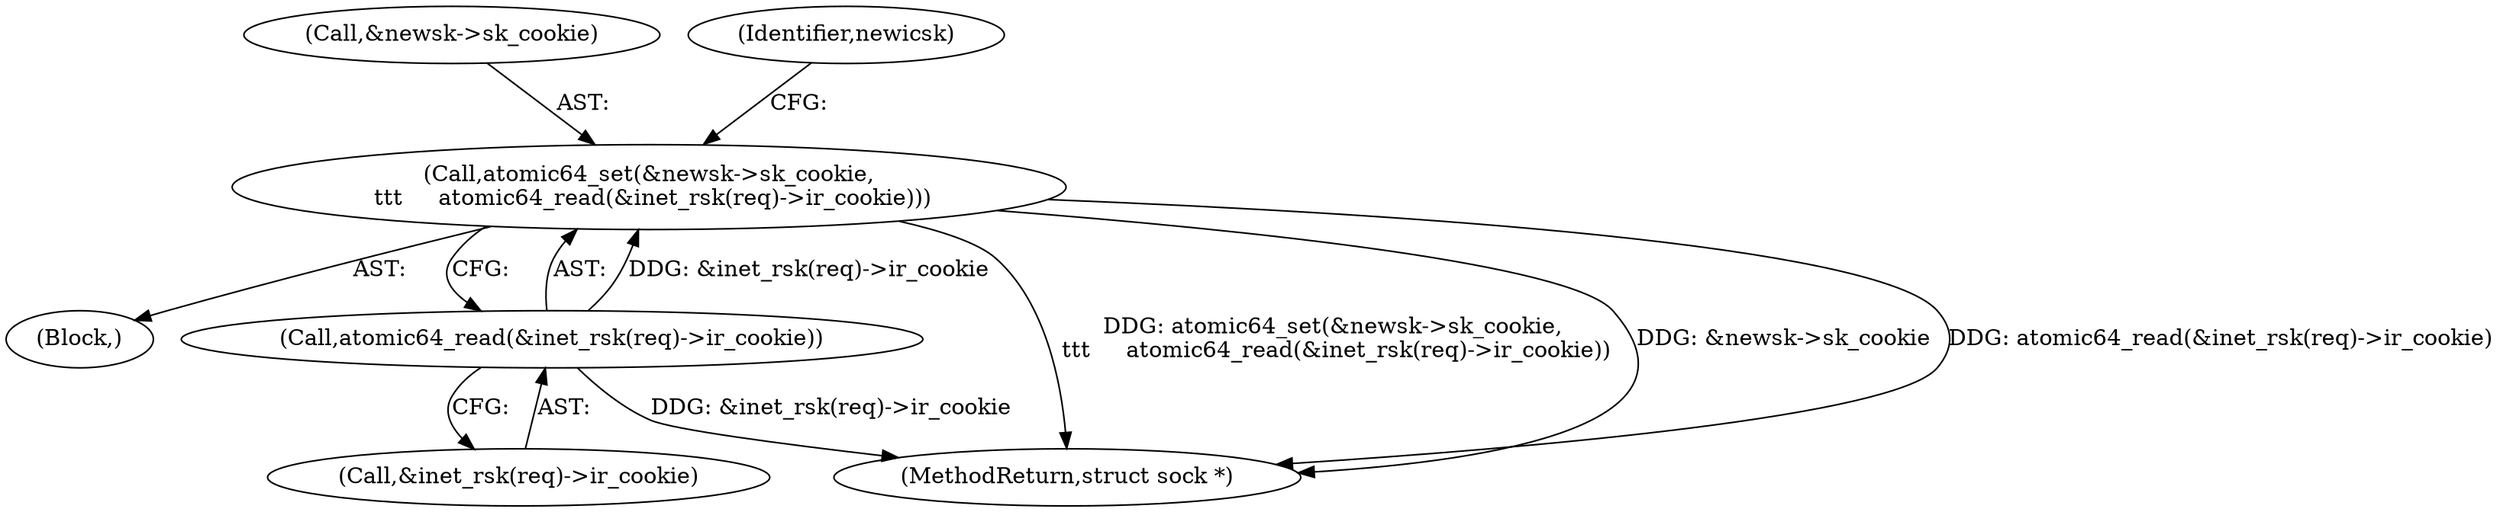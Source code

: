 digraph "0_linux_657831ffc38e30092a2d5f03d385d710eb88b09a@pointer" {
"1000181" [label="(Call,atomic64_set(&newsk->sk_cookie,\n \t\t\t     atomic64_read(&inet_rsk(req)->ir_cookie)))"];
"1000186" [label="(Call,atomic64_read(&inet_rsk(req)->ir_cookie))"];
"1000182" [label="(Call,&newsk->sk_cookie)"];
"1000115" [label="(Block,)"];
"1000181" [label="(Call,atomic64_set(&newsk->sk_cookie,\n \t\t\t     atomic64_read(&inet_rsk(req)->ir_cookie)))"];
"1000186" [label="(Call,atomic64_read(&inet_rsk(req)->ir_cookie))"];
"1000187" [label="(Call,&inet_rsk(req)->ir_cookie)"];
"1000194" [label="(Identifier,newicsk)"];
"1000222" [label="(MethodReturn,struct sock *)"];
"1000181" -> "1000115"  [label="AST: "];
"1000181" -> "1000186"  [label="CFG: "];
"1000182" -> "1000181"  [label="AST: "];
"1000186" -> "1000181"  [label="AST: "];
"1000194" -> "1000181"  [label="CFG: "];
"1000181" -> "1000222"  [label="DDG: atomic64_set(&newsk->sk_cookie,\n \t\t\t     atomic64_read(&inet_rsk(req)->ir_cookie))"];
"1000181" -> "1000222"  [label="DDG: &newsk->sk_cookie"];
"1000181" -> "1000222"  [label="DDG: atomic64_read(&inet_rsk(req)->ir_cookie)"];
"1000186" -> "1000181"  [label="DDG: &inet_rsk(req)->ir_cookie"];
"1000186" -> "1000187"  [label="CFG: "];
"1000187" -> "1000186"  [label="AST: "];
"1000186" -> "1000222"  [label="DDG: &inet_rsk(req)->ir_cookie"];
}
